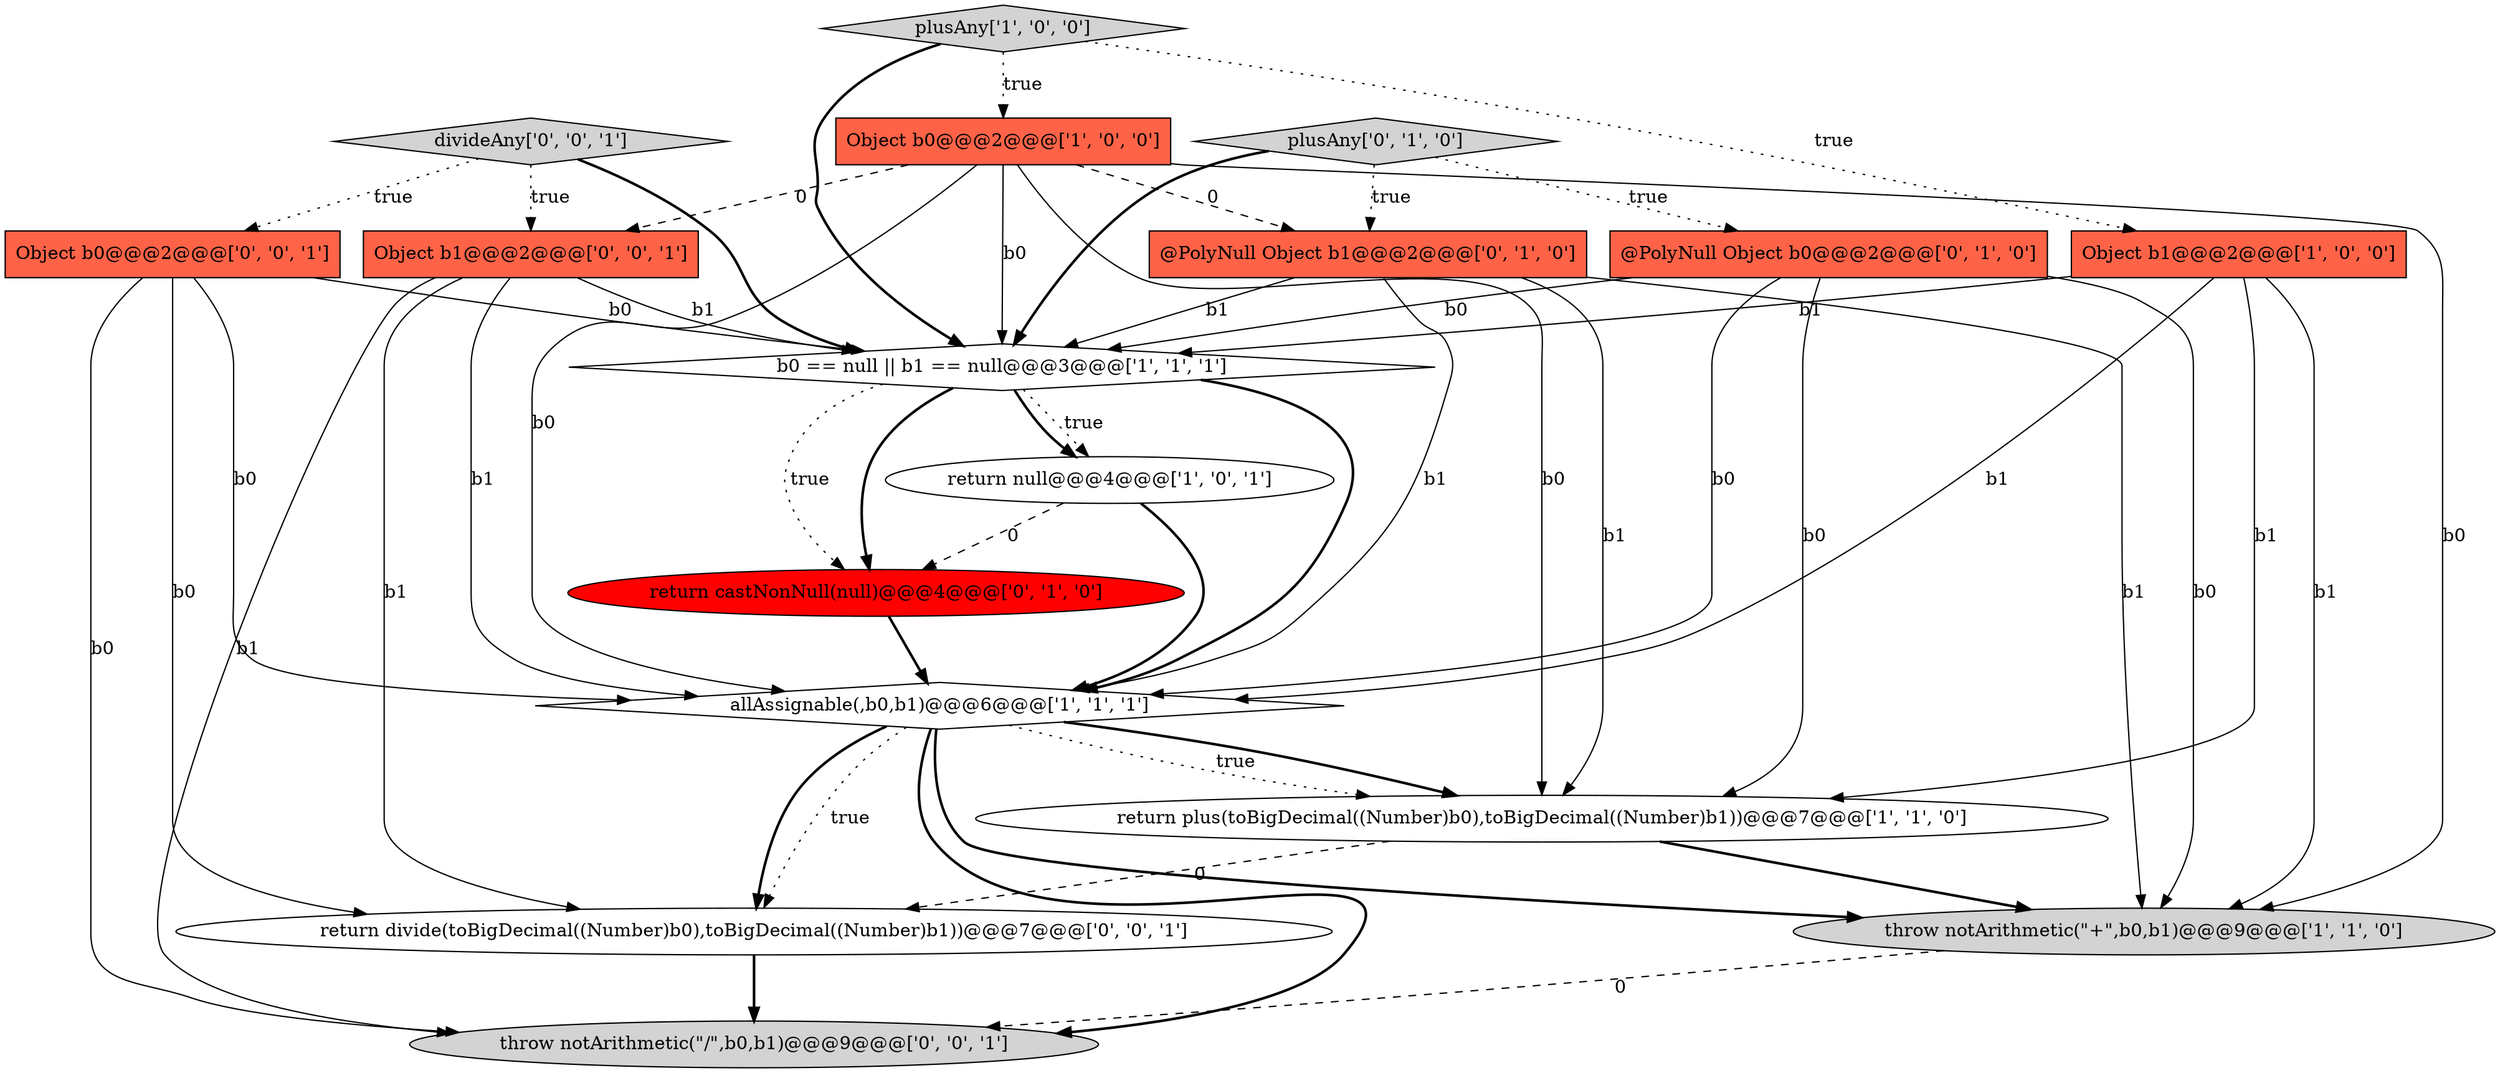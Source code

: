 digraph {
11 [style = filled, label = "plusAny['0', '1', '0']", fillcolor = lightgray, shape = diamond image = "AAA0AAABBB2BBB"];
13 [style = filled, label = "Object b0@@@2@@@['0', '0', '1']", fillcolor = tomato, shape = box image = "AAA0AAABBB3BBB"];
14 [style = filled, label = "divideAny['0', '0', '1']", fillcolor = lightgray, shape = diamond image = "AAA0AAABBB3BBB"];
16 [style = filled, label = "return divide(toBigDecimal((Number)b0),toBigDecimal((Number)b1))@@@7@@@['0', '0', '1']", fillcolor = white, shape = ellipse image = "AAA0AAABBB3BBB"];
7 [style = filled, label = "b0 == null || b1 == null@@@3@@@['1', '1', '1']", fillcolor = white, shape = diamond image = "AAA0AAABBB1BBB"];
0 [style = filled, label = "throw notArithmetic(\"+\",b0,b1)@@@9@@@['1', '1', '0']", fillcolor = lightgray, shape = ellipse image = "AAA0AAABBB1BBB"];
8 [style = filled, label = "@PolyNull Object b0@@@2@@@['0', '1', '0']", fillcolor = tomato, shape = box image = "AAA0AAABBB2BBB"];
10 [style = filled, label = "@PolyNull Object b1@@@2@@@['0', '1', '0']", fillcolor = tomato, shape = box image = "AAA1AAABBB2BBB"];
15 [style = filled, label = "Object b1@@@2@@@['0', '0', '1']", fillcolor = tomato, shape = box image = "AAA0AAABBB3BBB"];
1 [style = filled, label = "return plus(toBigDecimal((Number)b0),toBigDecimal((Number)b1))@@@7@@@['1', '1', '0']", fillcolor = white, shape = ellipse image = "AAA0AAABBB1BBB"];
12 [style = filled, label = "throw notArithmetic(\"/\",b0,b1)@@@9@@@['0', '0', '1']", fillcolor = lightgray, shape = ellipse image = "AAA0AAABBB3BBB"];
2 [style = filled, label = "allAssignable(,b0,b1)@@@6@@@['1', '1', '1']", fillcolor = white, shape = diamond image = "AAA0AAABBB1BBB"];
4 [style = filled, label = "return null@@@4@@@['1', '0', '1']", fillcolor = white, shape = ellipse image = "AAA0AAABBB1BBB"];
6 [style = filled, label = "Object b0@@@2@@@['1', '0', '0']", fillcolor = tomato, shape = box image = "AAA1AAABBB1BBB"];
5 [style = filled, label = "Object b1@@@2@@@['1', '0', '0']", fillcolor = tomato, shape = box image = "AAA0AAABBB1BBB"];
9 [style = filled, label = "return castNonNull(null)@@@4@@@['0', '1', '0']", fillcolor = red, shape = ellipse image = "AAA1AAABBB2BBB"];
3 [style = filled, label = "plusAny['1', '0', '0']", fillcolor = lightgray, shape = diamond image = "AAA0AAABBB1BBB"];
8->2 [style = solid, label="b0"];
5->0 [style = solid, label="b1"];
8->0 [style = solid, label="b0"];
10->2 [style = solid, label="b1"];
5->1 [style = solid, label="b1"];
9->2 [style = bold, label=""];
8->7 [style = solid, label="b0"];
11->10 [style = dotted, label="true"];
2->1 [style = bold, label=""];
13->2 [style = solid, label="b0"];
13->12 [style = solid, label="b0"];
13->7 [style = solid, label="b0"];
4->2 [style = bold, label=""];
15->12 [style = solid, label="b1"];
7->9 [style = dotted, label="true"];
7->4 [style = bold, label=""];
3->6 [style = dotted, label="true"];
5->2 [style = solid, label="b1"];
13->16 [style = solid, label="b0"];
1->0 [style = bold, label=""];
6->7 [style = solid, label="b0"];
0->12 [style = dashed, label="0"];
6->1 [style = solid, label="b0"];
14->13 [style = dotted, label="true"];
2->12 [style = bold, label=""];
5->7 [style = solid, label="b1"];
15->2 [style = solid, label="b1"];
14->7 [style = bold, label=""];
6->10 [style = dashed, label="0"];
7->9 [style = bold, label=""];
10->0 [style = solid, label="b1"];
6->0 [style = solid, label="b0"];
4->9 [style = dashed, label="0"];
14->15 [style = dotted, label="true"];
8->1 [style = solid, label="b0"];
2->0 [style = bold, label=""];
3->5 [style = dotted, label="true"];
3->7 [style = bold, label=""];
6->15 [style = dashed, label="0"];
2->1 [style = dotted, label="true"];
7->2 [style = bold, label=""];
1->16 [style = dashed, label="0"];
15->7 [style = solid, label="b1"];
11->7 [style = bold, label=""];
7->4 [style = dotted, label="true"];
11->8 [style = dotted, label="true"];
10->7 [style = solid, label="b1"];
6->2 [style = solid, label="b0"];
16->12 [style = bold, label=""];
15->16 [style = solid, label="b1"];
10->1 [style = solid, label="b1"];
2->16 [style = dotted, label="true"];
2->16 [style = bold, label=""];
}
